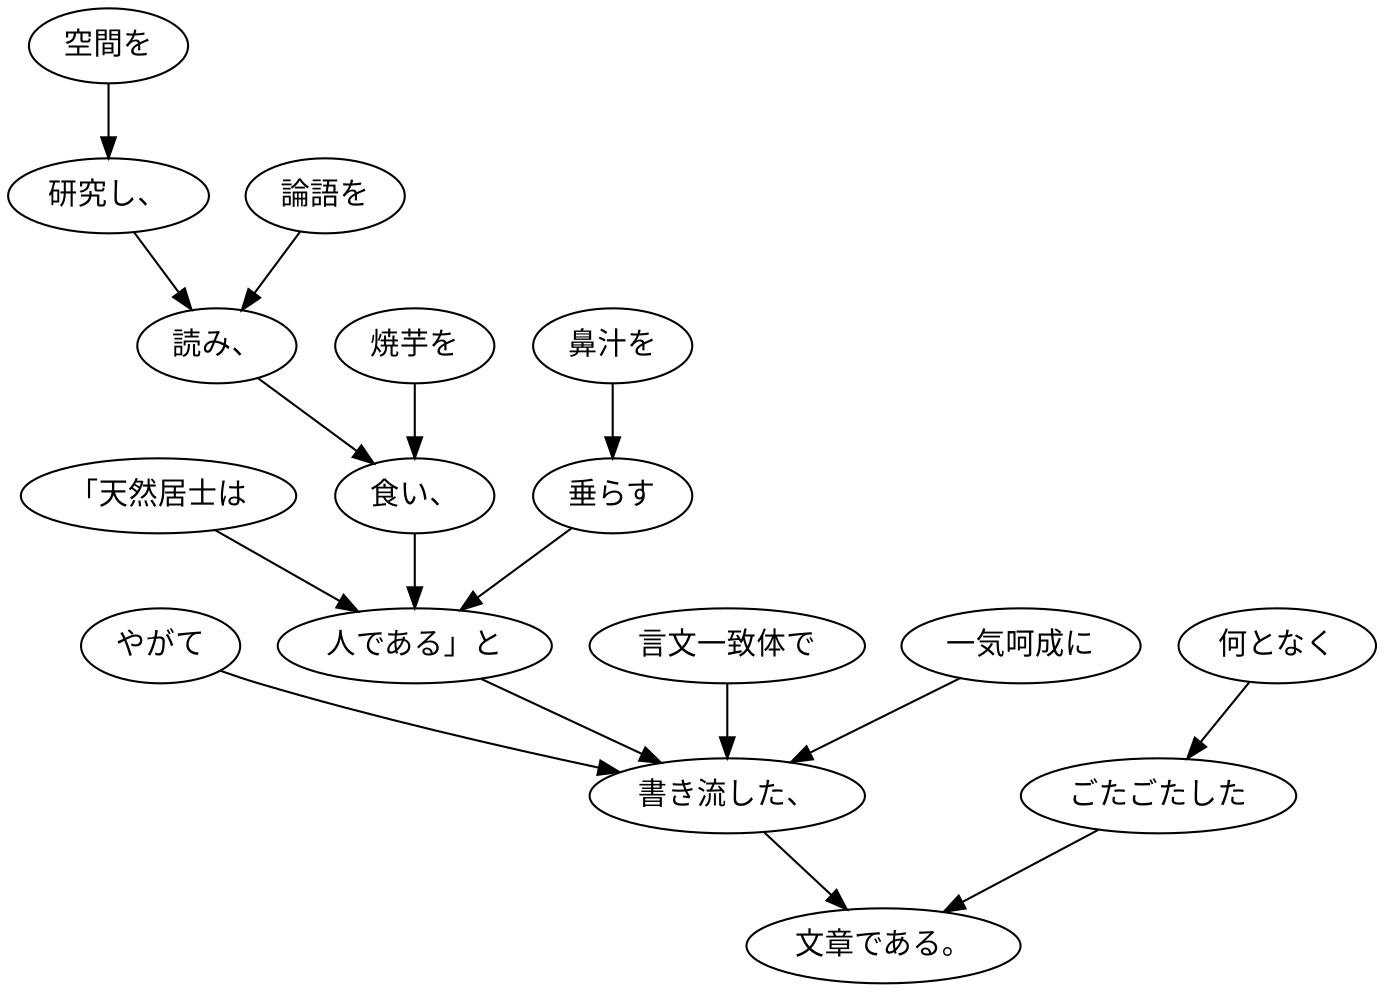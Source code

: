digraph graph1344 {
	node0 [label="やがて"];
	node1 [label="「天然居士は"];
	node2 [label="空間を"];
	node3 [label="研究し、"];
	node4 [label="論語を"];
	node5 [label="読み、"];
	node6 [label="焼芋を"];
	node7 [label="食い、"];
	node8 [label="鼻汁を"];
	node9 [label="垂らす"];
	node10 [label="人である」と"];
	node11 [label="言文一致体で"];
	node12 [label="一気呵成に"];
	node13 [label="書き流した、"];
	node14 [label="何となく"];
	node15 [label="ごたごたした"];
	node16 [label="文章である。"];
	node0 -> node13;
	node1 -> node10;
	node2 -> node3;
	node3 -> node5;
	node4 -> node5;
	node5 -> node7;
	node6 -> node7;
	node7 -> node10;
	node8 -> node9;
	node9 -> node10;
	node10 -> node13;
	node11 -> node13;
	node12 -> node13;
	node13 -> node16;
	node14 -> node15;
	node15 -> node16;
}
